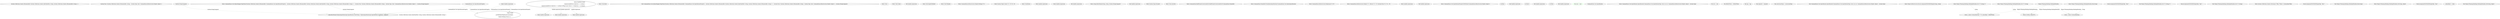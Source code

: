 digraph  {
n41 [label="System.Collections.Generic.IEnumerable<System.Collections.Generic.KeyValuePair<string, System.Collections.Generic.IEnumerable<string>>>", span=""];
n42 [label="System.Func<System.Collections.Generic.IEnumerable<string>, System.Type, bool, CommandLine.Infrastructure.Maybe<object>>", span=""];
n43 [label="System.StringComparer", span=""];
n44 [label="CommandLine.Core.SpecificationProperty", span=""];
n0 [cluster="CommandLine.Core.OptionMapper.MapValues(System.Collections.Generic.IEnumerable<CommandLine.Core.SpecificationProperty>, System.Collections.Generic.IEnumerable<System.Collections.Generic.KeyValuePair<string, System.Collections.Generic.IEnumerable<string>>>, System.Func<System.Collections.Generic.IEnumerable<string>, System.Type, bool, CommandLine.Infrastructure.Maybe<object>>, System.StringComparer)", label="Entry CommandLine.Core.OptionMapper.MapValues(System.Collections.Generic.IEnumerable<CommandLine.Core.SpecificationProperty>, System.Collections.Generic.IEnumerable<System.Collections.Generic.KeyValuePair<string, System.Collections.Generic.IEnumerable<string>>>, System.Func<System.Collections.Generic.IEnumerable<string>, System.Type, bool, CommandLine.Infrastructure.Maybe<object>>, System.StringComparer)", span="13-13"];
n16 [cluster="lambda expression", label="s.Key.MatchName(((OptionSpecification)pt.Specification).ShortName, ((OptionSpecification)pt.Specification).LongName, comparer)", span="23-23"];
n2 [cluster="CommandLine.Core.OptionMapper.MapValues(System.Collections.Generic.IEnumerable<CommandLine.Core.SpecificationProperty>, System.Collections.Generic.IEnumerable<System.Collections.Generic.KeyValuePair<string, System.Collections.Generic.IEnumerable<string>>>, System.Func<System.Collections.Generic.IEnumerable<string>, System.Type, bool, CommandLine.Infrastructure.Maybe<object>>, System.StringComparer)", label="return StatePair.Create(\r\n                sequencesAndErrors.Select(se => se.Item1),\r\n                sequencesAndErrors.Select(se => se.Item2).OfType<Just<Error>>().Select(se => se.Value));", span="36-38"];
n4 [cluster="Unk.Select", label="Entry Unk.Select", span=""];
n7 [cluster="lambda expression", label="Entry lambda expression", span="20-34"];
n3 [cluster="CommandLine.Core.OptionMapper.MapValues(System.Collections.Generic.IEnumerable<CommandLine.Core.SpecificationProperty>, System.Collections.Generic.IEnumerable<System.Collections.Generic.KeyValuePair<string, System.Collections.Generic.IEnumerable<string>>>, System.Func<System.Collections.Generic.IEnumerable<string>, System.Type, bool, CommandLine.Infrastructure.Maybe<object>>, System.StringComparer)", label="Exit CommandLine.Core.OptionMapper.MapValues(System.Collections.Generic.IEnumerable<CommandLine.Core.SpecificationProperty>, System.Collections.Generic.IEnumerable<System.Collections.Generic.KeyValuePair<string, System.Collections.Generic.IEnumerable<string>>>, System.Func<System.Collections.Generic.IEnumerable<string>, System.Type, bool, CommandLine.Infrastructure.Maybe<object>>, System.StringComparer)", span="13-13"];
n5 [cluster="Unk.>", label="Entry Unk.>", span=""];
n6 [cluster="Unk.Create", label="Entry Unk.Create", span=""];
n32 [cluster="lambda expression", label="Entry lambda expression", span="37-37"];
n35 [cluster="lambda expression", label="Entry lambda expression", span="38-38"];
n38 [cluster="lambda expression", label="Entry lambda expression", span="38-38"];
n29 [cluster="lambda expression", label="Tuple.Create(\r\n                                                pt.WithValue(Maybe.Just(converted)),\r\n                                                Maybe.Nothing<Error>())", span="28-30"];
n9 [cluster="lambda expression", label="Exit lambda expression", span="20-34"];
n10 [cluster="Unk.SingleOrDefault", label="Entry Unk.SingleOrDefault", span=""];
n11 [cluster="Unk.ToMaybe", label="Entry Unk.ToMaybe", span=""];
n12 [cluster="CommandLine.Infrastructure.Maybe.Nothing<T>()", label="Entry CommandLine.Infrastructure.Maybe.Nothing<T>()", span="66-66"];
n13 [cluster="System.Tuple.Create<T1, T2>(T1, T2)", label="Entry System.Tuple.Create<T1, T2>(T1, T2)", span="0-0"];
n14 [cluster="Unk.Return", label="Entry Unk.Return", span=""];
n15 [cluster="lambda expression", label="Entry lambda expression", span="22-23"];
n19 [cluster="lambda expression", label="Entry lambda expression", span="25-33"];
n17 [cluster="lambda expression", label="Exit lambda expression", span="22-23"];
n18 [cluster="string.MatchName(string, string, System.StringComparer)", label="Entry string.MatchName(string, string, System.StringComparer)", span="8-8"];
n21 [cluster="lambda expression", label="Exit lambda expression", span="25-33"];
n22 [cluster="System.Type.IsScalar()", label="Entry System.Type.IsScalar()", span="33-33"];
n23 [cluster="Unk.converter", label="Entry Unk.converter", span=""];
n24 [cluster="CommandLine.BadFormatConversionError.BadFormatConversionError(CommandLine.NameInfo)", label="Entry CommandLine.BadFormatConversionError.BadFormatConversionError(CommandLine.NameInfo)", span="305-305"];
n25 [cluster="CommandLine.NameInfo.FromOptionSpecification(CommandLine.Core.OptionSpecification)", label="Entry CommandLine.NameInfo.FromOptionSpecification(CommandLine.Core.OptionSpecification)", span="60-60"];
n26 [cluster="CommandLine.Infrastructure.Maybe.Just<T>(T)", label="Entry CommandLine.Infrastructure.Maybe.Just<T>(T)", span="71-71"];
n27 [cluster="CommandLine.Infrastructure.Maybe<T1>.Return<T1, T2>(System.Func<T1, T2>, T2)", label="Entry CommandLine.Infrastructure.Maybe<T1>.Return<T1, T2>(System.Func<T1, T2>, T2)", span="103-103"];
n28 [cluster="lambda expression", label="Entry lambda expression", span="27-30"];
n30 [cluster="lambda expression", label="Exit lambda expression", span="27-30"];
n31 [cluster="CommandLine.Core.SpecificationProperty.WithValue(CommandLine.Infrastructure.Maybe<object>)", label="Entry CommandLine.Core.SpecificationProperty.WithValue(CommandLine.Infrastructure.Maybe<object>)", span="18-18"];
n33 [cluster="lambda expression", label="se.Item1", span="37-37"];
n34 [cluster="lambda expression", label="Exit lambda expression", span="37-37"];
n36 [cluster="lambda expression", label="se.Item2", span="38-38"];
n37 [cluster="lambda expression", label="Exit lambda expression", span="38-38"];
n39 [cluster="lambda expression", label="se.Value", span="38-38"];
n40 [cluster="lambda expression", label="Exit lambda expression", span="38-38"];
d4 [cluster="CommandLine.Core.Specification.Specification(CommandLine.Core.SpecificationType, bool, int, int, CommandLine.Infrastructure.Maybe<object>, System.Type)", color=green, community=0, label="this.max = max", prediction=0, span="33-33"];
d32 [label="CommandLine.Core.Specification", span=""];
d0 [cluster="CommandLine.Core.Specification.Specification(CommandLine.Core.SpecificationType, bool, int, int, CommandLine.Infrastructure.Maybe<object>, System.Type)", label="Entry CommandLine.Core.Specification.Specification(CommandLine.Core.SpecificationType, bool, int, int, CommandLine.Infrastructure.Maybe<object>, System.Type)", span="28-28"];
d3 [cluster="CommandLine.Core.Specification.Specification(CommandLine.Core.SpecificationType, bool, int, int, CommandLine.Infrastructure.Maybe<object>, System.Type)", label="this.min = min", span="32-32"];
d5 [cluster="CommandLine.Core.Specification.Specification(CommandLine.Core.SpecificationType, bool, int, int, CommandLine.Infrastructure.Maybe<object>, System.Type)", label="this.defaultValue = defaultValue", span="35-35"];
d1 [cluster="CommandLine.Core.Specification.Specification(CommandLine.Core.SpecificationType, bool, int, int, CommandLine.Infrastructure.Maybe<object>, System.Type)", label="this.tag = tag", span="30-30"];
d2 [cluster="CommandLine.Core.Specification.Specification(CommandLine.Core.SpecificationType, bool, int, int, CommandLine.Infrastructure.Maybe<object>, System.Type)", label="this.required = required", span="31-31"];
d6 [cluster="CommandLine.Core.Specification.Specification(CommandLine.Core.SpecificationType, bool, int, int, CommandLine.Infrastructure.Maybe<object>, System.Type)", label="this.conversionType = conversionType", span="36-36"];
d7 [cluster="CommandLine.Core.Specification.Specification(CommandLine.Core.SpecificationType, bool, int, int, CommandLine.Infrastructure.Maybe<object>, System.Type)", label="Exit CommandLine.Core.Specification.Specification(CommandLine.Core.SpecificationType, bool, int, int, CommandLine.Infrastructure.Maybe<object>, System.Type)", span="28-28"];
m0_4 [cluster="Ninject.Infrastructure.Ensure.ArgumentNotNullOrEmpty(string, string)", file="ParserTests.cs", label="Entry Ninject.Infrastructure.Ensure.ArgumentNotNullOrEmpty(string, string)", span="22-22"];
m0_10 [cluster="Ninject.Planning.Bindings.BindingMetadata.Get<T>(string, T)", file="ParserTests.cs", label="Entry Ninject.Planning.Bindings.BindingMetadata.Get<T>(string, T)", span="59-59"];
m0_11 [cluster="Ninject.Planning.Bindings.BindingMetadata.Get<T>(string, T)", file="ParserTests.cs", label="Ensure.ArgumentNotNullOrEmpty(key, ''key'')", span="61-61"];
m0_12 [cluster="Ninject.Planning.Bindings.BindingMetadata.Get<T>(string, T)", file="ParserTests.cs", label="return _values.ContainsKey(key) ? (T)_values[key] : defaultValue;", span="62-62"];
m0_13 [cluster="Ninject.Planning.Bindings.BindingMetadata.Get<T>(string, T)", file="ParserTests.cs", label="Exit Ninject.Planning.Bindings.BindingMetadata.Get<T>(string, T)", span="59-59"];
m0_6 [cluster="Ninject.Planning.Bindings.BindingMetadata.Get<T>(string)", file="ParserTests.cs", label="Entry Ninject.Planning.Bindings.BindingMetadata.Get<T>(string)", span="47-47"];
m0_7 [cluster="Ninject.Planning.Bindings.BindingMetadata.Get<T>(string)", file="ParserTests.cs", label="Ensure.ArgumentNotNullOrEmpty(key, ''key'')", span="49-49"];
m0_8 [cluster="Ninject.Planning.Bindings.BindingMetadata.Get<T>(string)", file="ParserTests.cs", label="return Get(key, default(T));", span="50-50"];
m0_9 [cluster="Ninject.Planning.Bindings.BindingMetadata.Get<T>(string)", file="ParserTests.cs", label="Exit Ninject.Planning.Bindings.BindingMetadata.Get<T>(string)", span="47-47"];
m0_5 [cluster="System.Collections.Generic.Dictionary<TKey, TValue>.ContainsKey(TKey)", file="ParserTests.cs", label="Entry System.Collections.Generic.Dictionary<TKey, TValue>.ContainsKey(TKey)", span="0-0"];
m0_0 [cluster="Ninject.Planning.Bindings.BindingMetadata.Has(string)", file="ParserTests.cs", label="Entry Ninject.Planning.Bindings.BindingMetadata.Has(string)", span="35-35"];
m0_1 [cluster="Ninject.Planning.Bindings.BindingMetadata.Has(string)", file="ParserTests.cs", label="Ensure.ArgumentNotNullOrEmpty(key, ''key'')", span="37-37"];
m0_2 [cluster="Ninject.Planning.Bindings.BindingMetadata.Has(string)", file="ParserTests.cs", label="return _values.ContainsKey(key);", span="38-38"];
m0_3 [cluster="Ninject.Planning.Bindings.BindingMetadata.Has(string)", file="ParserTests.cs", label="Exit Ninject.Planning.Bindings.BindingMetadata.Has(string)", span="35-35"];
m0_14 [cluster="Ninject.Planning.Bindings.BindingMetadata.Set(string, object)", file="ParserTests.cs", label="Entry Ninject.Planning.Bindings.BindingMetadata.Set(string, object)", span="70-70"];
m0_15 [cluster="Ninject.Planning.Bindings.BindingMetadata.Set(string, object)", file="ParserTests.cs", label="Ensure.ArgumentNotNullOrEmpty(key, ''key'')", span="72-72"];
m0_16 [cluster="Ninject.Planning.Bindings.BindingMetadata.Set(string, object)", file="ParserTests.cs", label="_values[key] = value", span="73-73"];
m0_17 [cluster="Ninject.Planning.Bindings.BindingMetadata.Set(string, object)", file="ParserTests.cs", label="Exit Ninject.Planning.Bindings.BindingMetadata.Set(string, object)", span="70-70"];
m0_18 [file="ParserTests.cs", label="Ninject.Planning.Bindings.BindingMetadata", span=""];
n43 -> n16  [color=darkseagreen4, key=1, label="System.StringComparer", style=dashed];
n44 -> n16  [color=darkseagreen4, key=1, label="CommandLine.Core.SpecificationProperty", style=dashed];
n44 -> n29  [color=darkseagreen4, key=1, label="CommandLine.Core.SpecificationProperty", style=dashed];
n0 -> n16  [color=darkseagreen4, key=1, label="System.StringComparer", style=dashed];
n16 -> n16  [color=darkseagreen4, key=1, label="System.Collections.Generic.KeyValuePair<string, System.Collections.Generic.IEnumerable<string>>", style=dashed];
n2 -> n32  [color=darkseagreen4, key=1, label="lambda expression", style=dashed];
n2 -> n35  [color=darkseagreen4, key=1, label="lambda expression", style=dashed];
n2 -> n38  [color=darkseagreen4, key=1, label="lambda expression", style=dashed];
n7 -> n16  [color=darkseagreen4, key=1, label="CommandLine.Core.SpecificationProperty", style=dashed];
n7 -> n29  [color=darkseagreen4, key=1, label="CommandLine.Core.SpecificationProperty", style=dashed];
m0_10 -> m0_12  [color=darkseagreen4, key=1, label=string, style=dashed];
m0_6 -> m0_8  [color=darkseagreen4, key=1, label=string, style=dashed];
m0_0 -> m0_2  [color=darkseagreen4, key=1, label=string, style=dashed];
m0_18 -> m0_2  [color=darkseagreen4, key=1, label="Ninject.Planning.Bindings.BindingMetadata", style=dashed];
m0_18 -> m0_8  [color=darkseagreen4, key=1, label="Ninject.Planning.Bindings.BindingMetadata", style=dashed];
m0_18 -> m0_12  [color=darkseagreen4, key=1, label="Ninject.Planning.Bindings.BindingMetadata", style=dashed];
}
